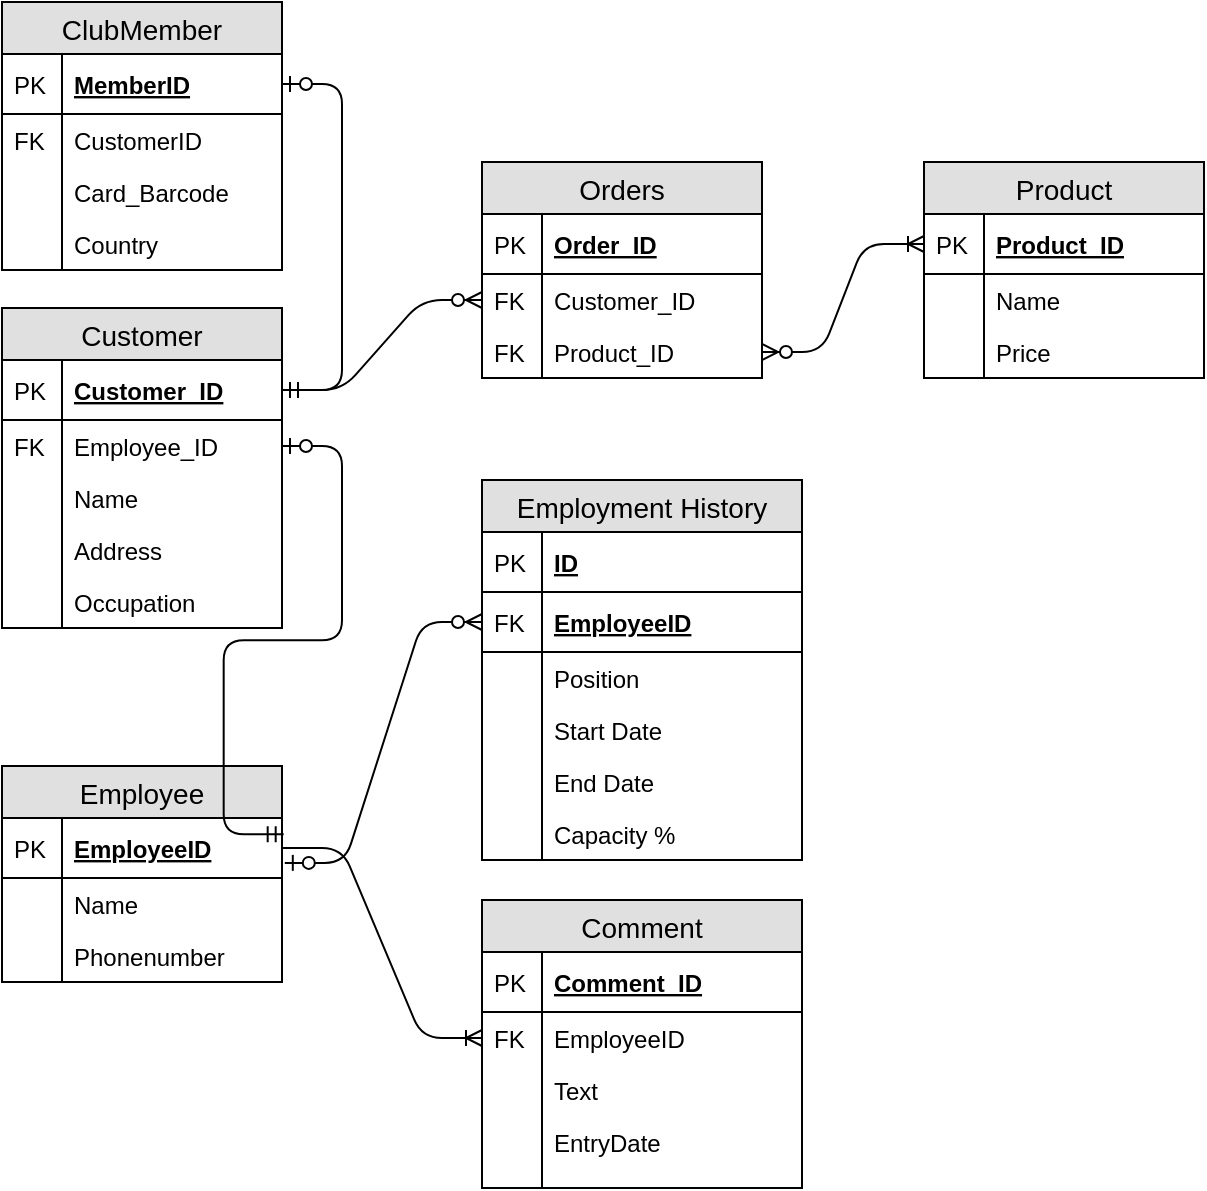 <mxfile version="10.6.6" type="github"><diagram id="Jb8Aa0eDU6_dz6jblZv0" name="Page-1"><mxGraphModel dx="1010" dy="577" grid="1" gridSize="10" guides="1" tooltips="1" connect="1" arrows="1" fold="1" page="1" pageScale="1" pageWidth="827" pageHeight="1169" math="0" shadow="0"><root><mxCell id="0"/><mxCell id="1" parent="0"/><mxCell id="aHAAxWWIBN9m9v9XSV6--5" value="" style="edgeStyle=entityRelationEdgeStyle;fontSize=12;html=1;endArrow=ERoneToMany;startArrow=ERzeroToMany;" parent="1" source="y24Xcp6i1b98Lop004pg-53" target="y24Xcp6i1b98Lop004pg-74" edge="1"><mxGeometry width="100" height="100" relative="1" as="geometry"><mxPoint x="400" y="150" as="sourcePoint"/><mxPoint x="490" y="125" as="targetPoint"/></mxGeometry></mxCell><mxCell id="aHAAxWWIBN9m9v9XSV6--6" value="" style="edgeStyle=entityRelationEdgeStyle;fontSize=12;html=1;endArrow=ERzeroToMany;startArrow=ERmandOne;" parent="1" source="y24Xcp6i1b98Lop004pg-38" target="y24Xcp6i1b98Lop004pg-51" edge="1"><mxGeometry width="100" height="100" relative="1" as="geometry"><mxPoint x="200" y="189" as="sourcePoint"/><mxPoint x="220" y="130" as="targetPoint"/></mxGeometry></mxCell><mxCell id="y24Xcp6i1b98Lop004pg-6" value="Employment History" style="swimlane;fontStyle=0;childLayout=stackLayout;horizontal=1;startSize=26;fillColor=#e0e0e0;horizontalStack=0;resizeParent=1;resizeParentMax=0;resizeLast=0;collapsible=1;marginBottom=0;swimlaneFillColor=#ffffff;align=center;fontSize=14;" parent="1" vertex="1"><mxGeometry x="280" y="280" width="160" height="190" as="geometry"><mxRectangle x="350" y="361" width="160" height="26" as="alternateBounds"/></mxGeometry></mxCell><mxCell id="y24Xcp6i1b98Lop004pg-31" value="ID" style="shape=partialRectangle;top=0;left=0;right=0;bottom=1;align=left;verticalAlign=middle;fillColor=none;spacingLeft=34;spacingRight=4;overflow=hidden;rotatable=0;points=[[0,0.5],[1,0.5]];portConstraint=eastwest;dropTarget=0;fontStyle=5;fontSize=12;" parent="y24Xcp6i1b98Lop004pg-6" vertex="1"><mxGeometry y="26" width="160" height="30" as="geometry"/></mxCell><mxCell id="y24Xcp6i1b98Lop004pg-32" value="PK" style="shape=partialRectangle;top=0;left=0;bottom=0;fillColor=none;align=left;verticalAlign=middle;spacingLeft=4;spacingRight=4;overflow=hidden;rotatable=0;points=[];portConstraint=eastwest;part=1;fontSize=12;" parent="y24Xcp6i1b98Lop004pg-31" vertex="1" connectable="0"><mxGeometry width="30" height="30" as="geometry"/></mxCell><mxCell id="y24Xcp6i1b98Lop004pg-7" value="EmployeeID" style="shape=partialRectangle;top=0;left=0;right=0;bottom=1;align=left;verticalAlign=middle;fillColor=none;spacingLeft=34;spacingRight=4;overflow=hidden;rotatable=0;points=[[0,0.5],[1,0.5]];portConstraint=eastwest;dropTarget=0;fontStyle=5;fontSize=12;" parent="y24Xcp6i1b98Lop004pg-6" vertex="1"><mxGeometry y="56" width="160" height="30" as="geometry"/></mxCell><mxCell id="y24Xcp6i1b98Lop004pg-8" value="FK" style="shape=partialRectangle;top=0;left=0;bottom=0;fillColor=none;align=left;verticalAlign=middle;spacingLeft=4;spacingRight=4;overflow=hidden;rotatable=0;points=[];portConstraint=eastwest;part=1;fontSize=12;" parent="y24Xcp6i1b98Lop004pg-7" vertex="1" connectable="0"><mxGeometry width="30" height="30" as="geometry"/></mxCell><mxCell id="y24Xcp6i1b98Lop004pg-9" value="Position" style="shape=partialRectangle;top=0;left=0;right=0;bottom=0;align=left;verticalAlign=top;fillColor=none;spacingLeft=34;spacingRight=4;overflow=hidden;rotatable=0;points=[[0,0.5],[1,0.5]];portConstraint=eastwest;dropTarget=0;fontSize=12;" parent="y24Xcp6i1b98Lop004pg-6" vertex="1"><mxGeometry y="86" width="160" height="26" as="geometry"/></mxCell><mxCell id="y24Xcp6i1b98Lop004pg-10" value="" style="shape=partialRectangle;top=0;left=0;bottom=0;fillColor=none;align=left;verticalAlign=top;spacingLeft=4;spacingRight=4;overflow=hidden;rotatable=0;points=[];portConstraint=eastwest;part=1;fontSize=12;" parent="y24Xcp6i1b98Lop004pg-9" vertex="1" connectable="0"><mxGeometry width="30" height="26" as="geometry"/></mxCell><mxCell id="y24Xcp6i1b98Lop004pg-11" value="Start Date&#xA;" style="shape=partialRectangle;top=0;left=0;right=0;bottom=0;align=left;verticalAlign=top;fillColor=none;spacingLeft=34;spacingRight=4;overflow=hidden;rotatable=0;points=[[0,0.5],[1,0.5]];portConstraint=eastwest;dropTarget=0;fontSize=12;" parent="y24Xcp6i1b98Lop004pg-6" vertex="1"><mxGeometry y="112" width="160" height="26" as="geometry"/></mxCell><mxCell id="y24Xcp6i1b98Lop004pg-12" value="" style="shape=partialRectangle;top=0;left=0;bottom=0;fillColor=none;align=left;verticalAlign=top;spacingLeft=4;spacingRight=4;overflow=hidden;rotatable=0;points=[];portConstraint=eastwest;part=1;fontSize=12;" parent="y24Xcp6i1b98Lop004pg-11" vertex="1" connectable="0"><mxGeometry width="30" height="26" as="geometry"/></mxCell><mxCell id="y24Xcp6i1b98Lop004pg-13" value="End Date" style="shape=partialRectangle;top=0;left=0;right=0;bottom=0;align=left;verticalAlign=top;fillColor=none;spacingLeft=34;spacingRight=4;overflow=hidden;rotatable=0;points=[[0,0.5],[1,0.5]];portConstraint=eastwest;dropTarget=0;fontSize=12;" parent="y24Xcp6i1b98Lop004pg-6" vertex="1"><mxGeometry y="138" width="160" height="26" as="geometry"/></mxCell><mxCell id="y24Xcp6i1b98Lop004pg-14" value="" style="shape=partialRectangle;top=0;left=0;bottom=0;fillColor=none;align=left;verticalAlign=top;spacingLeft=4;spacingRight=4;overflow=hidden;rotatable=0;points=[];portConstraint=eastwest;part=1;fontSize=12;" parent="y24Xcp6i1b98Lop004pg-13" vertex="1" connectable="0"><mxGeometry width="30" height="26" as="geometry"/></mxCell><mxCell id="y24Xcp6i1b98Lop004pg-17" value="Capacity %" style="shape=partialRectangle;top=0;left=0;right=0;bottom=0;align=left;verticalAlign=top;fillColor=none;spacingLeft=34;spacingRight=4;overflow=hidden;rotatable=0;points=[[0,0.5],[1,0.5]];portConstraint=eastwest;dropTarget=0;fontSize=12;" parent="y24Xcp6i1b98Lop004pg-6" vertex="1"><mxGeometry y="164" width="160" height="26" as="geometry"/></mxCell><mxCell id="y24Xcp6i1b98Lop004pg-18" value="" style="shape=partialRectangle;top=0;left=0;bottom=0;fillColor=none;align=left;verticalAlign=top;spacingLeft=4;spacingRight=4;overflow=hidden;rotatable=0;points=[];portConstraint=eastwest;part=1;fontSize=12;" parent="y24Xcp6i1b98Lop004pg-17" vertex="1" connectable="0"><mxGeometry width="30" height="26" as="geometry"/></mxCell><mxCell id="y24Xcp6i1b98Lop004pg-19" value="" style="edgeStyle=entityRelationEdgeStyle;fontSize=12;html=1;endArrow=ERzeroToMany;startArrow=ERzeroToOne;exitX=1.01;exitY=0.748;exitDx=0;exitDy=0;exitPerimeter=0;" parent="1" source="y24Xcp6i1b98Lop004pg-35" target="y24Xcp6i1b98Lop004pg-7" edge="1"><mxGeometry width="100" height="100" relative="1" as="geometry"><mxPoint x="210" y="390" as="sourcePoint"/><mxPoint x="268" y="320" as="targetPoint"/></mxGeometry></mxCell><mxCell id="y24Xcp6i1b98Lop004pg-20" value="Employee" style="swimlane;fontStyle=0;childLayout=stackLayout;horizontal=1;startSize=26;fillColor=#e0e0e0;horizontalStack=0;resizeParent=1;resizeParentMax=0;resizeLast=0;collapsible=1;marginBottom=0;swimlaneFillColor=#ffffff;align=center;fontSize=14;" parent="1" vertex="1"><mxGeometry x="40" y="423" width="140" height="108" as="geometry"/></mxCell><mxCell id="y24Xcp6i1b98Lop004pg-35" value="EmployeeID" style="shape=partialRectangle;top=0;left=0;right=0;bottom=1;align=left;verticalAlign=middle;fillColor=none;spacingLeft=34;spacingRight=4;overflow=hidden;rotatable=0;points=[[0,0.5],[1,0.5]];portConstraint=eastwest;dropTarget=0;fontStyle=5;fontSize=12;" parent="y24Xcp6i1b98Lop004pg-20" vertex="1"><mxGeometry y="26" width="140" height="30" as="geometry"/></mxCell><mxCell id="y24Xcp6i1b98Lop004pg-36" value="PK" style="shape=partialRectangle;top=0;left=0;bottom=0;fillColor=none;align=left;verticalAlign=middle;spacingLeft=4;spacingRight=4;overflow=hidden;rotatable=0;points=[];portConstraint=eastwest;part=1;fontSize=12;" parent="y24Xcp6i1b98Lop004pg-35" vertex="1" connectable="0"><mxGeometry width="30" height="30" as="geometry"/></mxCell><mxCell id="y24Xcp6i1b98Lop004pg-23" value="Name" style="shape=partialRectangle;top=0;left=0;right=0;bottom=0;align=left;verticalAlign=top;fillColor=none;spacingLeft=34;spacingRight=4;overflow=hidden;rotatable=0;points=[[0,0.5],[1,0.5]];portConstraint=eastwest;dropTarget=0;fontSize=12;" parent="y24Xcp6i1b98Lop004pg-20" vertex="1"><mxGeometry y="56" width="140" height="26" as="geometry"/></mxCell><mxCell id="y24Xcp6i1b98Lop004pg-24" value="" style="shape=partialRectangle;top=0;left=0;bottom=0;fillColor=none;align=left;verticalAlign=top;spacingLeft=4;spacingRight=4;overflow=hidden;rotatable=0;points=[];portConstraint=eastwest;part=1;fontSize=12;" parent="y24Xcp6i1b98Lop004pg-23" vertex="1" connectable="0"><mxGeometry width="30" height="26" as="geometry"/></mxCell><mxCell id="y24Xcp6i1b98Lop004pg-98" value="Phonenumber" style="shape=partialRectangle;top=0;left=0;right=0;bottom=0;align=left;verticalAlign=top;fillColor=none;spacingLeft=34;spacingRight=4;overflow=hidden;rotatable=0;points=[[0,0.5],[1,0.5]];portConstraint=eastwest;dropTarget=0;fontSize=12;" parent="y24Xcp6i1b98Lop004pg-20" vertex="1"><mxGeometry y="82" width="140" height="26" as="geometry"/></mxCell><mxCell id="y24Xcp6i1b98Lop004pg-99" value="" style="shape=partialRectangle;top=0;left=0;bottom=0;fillColor=none;align=left;verticalAlign=top;spacingLeft=4;spacingRight=4;overflow=hidden;rotatable=0;points=[];portConstraint=eastwest;part=1;fontSize=12;" parent="y24Xcp6i1b98Lop004pg-98" vertex="1" connectable="0"><mxGeometry width="30" height="26" as="geometry"/></mxCell><mxCell id="y24Xcp6i1b98Lop004pg-37" value="Customer" style="swimlane;fontStyle=0;childLayout=stackLayout;horizontal=1;startSize=26;fillColor=#e0e0e0;horizontalStack=0;resizeParent=1;resizeParentMax=0;resizeLast=0;collapsible=1;marginBottom=0;swimlaneFillColor=#ffffff;align=center;fontSize=14;" parent="1" vertex="1"><mxGeometry x="40" y="194" width="140" height="160" as="geometry"/></mxCell><mxCell id="y24Xcp6i1b98Lop004pg-38" value="Customer_ID" style="shape=partialRectangle;top=0;left=0;right=0;bottom=1;align=left;verticalAlign=middle;fillColor=none;spacingLeft=34;spacingRight=4;overflow=hidden;rotatable=0;points=[[0,0.5],[1,0.5]];portConstraint=eastwest;dropTarget=0;fontStyle=5;fontSize=12;" parent="y24Xcp6i1b98Lop004pg-37" vertex="1"><mxGeometry y="26" width="140" height="30" as="geometry"/></mxCell><mxCell id="y24Xcp6i1b98Lop004pg-39" value="PK" style="shape=partialRectangle;top=0;left=0;bottom=0;fillColor=none;align=left;verticalAlign=middle;spacingLeft=4;spacingRight=4;overflow=hidden;rotatable=0;points=[];portConstraint=eastwest;part=1;fontSize=12;" parent="y24Xcp6i1b98Lop004pg-38" vertex="1" connectable="0"><mxGeometry width="30" height="30" as="geometry"/></mxCell><mxCell id="y24Xcp6i1b98Lop004pg-40" value="Employee_ID" style="shape=partialRectangle;top=0;left=0;right=0;bottom=0;align=left;verticalAlign=top;fillColor=none;spacingLeft=34;spacingRight=4;overflow=hidden;rotatable=0;points=[[0,0.5],[1,0.5]];portConstraint=eastwest;dropTarget=0;fontSize=12;" parent="y24Xcp6i1b98Lop004pg-37" vertex="1"><mxGeometry y="56" width="140" height="26" as="geometry"/></mxCell><mxCell id="y24Xcp6i1b98Lop004pg-41" value="FK" style="shape=partialRectangle;top=0;left=0;bottom=0;fillColor=none;align=left;verticalAlign=top;spacingLeft=4;spacingRight=4;overflow=hidden;rotatable=0;points=[];portConstraint=eastwest;part=1;fontSize=12;" parent="y24Xcp6i1b98Lop004pg-40" vertex="1" connectable="0"><mxGeometry width="30" height="26" as="geometry"/></mxCell><mxCell id="y24Xcp6i1b98Lop004pg-42" value="Name" style="shape=partialRectangle;top=0;left=0;right=0;bottom=0;align=left;verticalAlign=top;fillColor=none;spacingLeft=34;spacingRight=4;overflow=hidden;rotatable=0;points=[[0,0.5],[1,0.5]];portConstraint=eastwest;dropTarget=0;fontSize=12;" parent="y24Xcp6i1b98Lop004pg-37" vertex="1"><mxGeometry y="82" width="140" height="26" as="geometry"/></mxCell><mxCell id="y24Xcp6i1b98Lop004pg-43" value="" style="shape=partialRectangle;top=0;left=0;bottom=0;fillColor=none;align=left;verticalAlign=top;spacingLeft=4;spacingRight=4;overflow=hidden;rotatable=0;points=[];portConstraint=eastwest;part=1;fontSize=12;" parent="y24Xcp6i1b98Lop004pg-42" vertex="1" connectable="0"><mxGeometry width="30" height="26" as="geometry"/></mxCell><mxCell id="y24Xcp6i1b98Lop004pg-44" value="Address" style="shape=partialRectangle;top=0;left=0;right=0;bottom=0;align=left;verticalAlign=top;fillColor=none;spacingLeft=34;spacingRight=4;overflow=hidden;rotatable=0;points=[[0,0.5],[1,0.5]];portConstraint=eastwest;dropTarget=0;fontSize=12;" parent="y24Xcp6i1b98Lop004pg-37" vertex="1"><mxGeometry y="108" width="140" height="26" as="geometry"/></mxCell><mxCell id="y24Xcp6i1b98Lop004pg-45" value="" style="shape=partialRectangle;top=0;left=0;bottom=0;fillColor=none;align=left;verticalAlign=top;spacingLeft=4;spacingRight=4;overflow=hidden;rotatable=0;points=[];portConstraint=eastwest;part=1;fontSize=12;" parent="y24Xcp6i1b98Lop004pg-44" vertex="1" connectable="0"><mxGeometry width="30" height="26" as="geometry"/></mxCell><mxCell id="yx7QGFoEsKwcwLqhtzKZ-24" value="Occupation" style="shape=partialRectangle;top=0;left=0;right=0;bottom=1;align=left;verticalAlign=top;fillColor=none;spacingLeft=34;spacingRight=4;overflow=hidden;rotatable=0;points=[[0,0.5],[1,0.5]];portConstraint=eastwest;dropTarget=0;fontSize=12;" vertex="1" parent="y24Xcp6i1b98Lop004pg-37"><mxGeometry y="134" width="140" height="26" as="geometry"/></mxCell><mxCell id="yx7QGFoEsKwcwLqhtzKZ-25" value="" style="shape=partialRectangle;top=0;left=0;bottom=0;fillColor=none;align=left;verticalAlign=top;spacingLeft=4;spacingRight=4;overflow=hidden;rotatable=0;points=[];portConstraint=eastwest;part=1;fontSize=12;" vertex="1" connectable="0" parent="yx7QGFoEsKwcwLqhtzKZ-24"><mxGeometry width="30" height="26" as="geometry"/></mxCell><mxCell id="y24Xcp6i1b98Lop004pg-48" value="Orders" style="swimlane;fontStyle=0;childLayout=stackLayout;horizontal=1;startSize=26;fillColor=#e0e0e0;horizontalStack=0;resizeParent=1;resizeParentMax=0;resizeLast=0;collapsible=1;marginBottom=0;swimlaneFillColor=#ffffff;align=center;fontSize=14;" parent="1" vertex="1"><mxGeometry x="280" y="121" width="140" height="108" as="geometry"/></mxCell><mxCell id="y24Xcp6i1b98Lop004pg-49" value="Order_ID" style="shape=partialRectangle;top=0;left=0;right=0;bottom=1;align=left;verticalAlign=middle;fillColor=none;spacingLeft=34;spacingRight=4;overflow=hidden;rotatable=0;points=[[0,0.5],[1,0.5]];portConstraint=eastwest;dropTarget=0;fontStyle=5;fontSize=12;" parent="y24Xcp6i1b98Lop004pg-48" vertex="1"><mxGeometry y="26" width="140" height="30" as="geometry"/></mxCell><mxCell id="y24Xcp6i1b98Lop004pg-50" value="PK" style="shape=partialRectangle;top=0;left=0;bottom=0;fillColor=none;align=left;verticalAlign=middle;spacingLeft=4;spacingRight=4;overflow=hidden;rotatable=0;points=[];portConstraint=eastwest;part=1;fontSize=12;" parent="y24Xcp6i1b98Lop004pg-49" vertex="1" connectable="0"><mxGeometry width="30" height="30" as="geometry"/></mxCell><mxCell id="y24Xcp6i1b98Lop004pg-51" value="Customer_ID" style="shape=partialRectangle;top=0;left=0;right=0;bottom=0;align=left;verticalAlign=top;fillColor=none;spacingLeft=34;spacingRight=4;overflow=hidden;rotatable=0;points=[[0,0.5],[1,0.5]];portConstraint=eastwest;dropTarget=0;fontSize=12;" parent="y24Xcp6i1b98Lop004pg-48" vertex="1"><mxGeometry y="56" width="140" height="26" as="geometry"/></mxCell><mxCell id="y24Xcp6i1b98Lop004pg-52" value="FK" style="shape=partialRectangle;top=0;left=0;bottom=0;fillColor=none;align=left;verticalAlign=top;spacingLeft=4;spacingRight=4;overflow=hidden;rotatable=0;points=[];portConstraint=eastwest;part=1;fontSize=12;" parent="y24Xcp6i1b98Lop004pg-51" vertex="1" connectable="0"><mxGeometry width="30" height="26" as="geometry"/></mxCell><mxCell id="y24Xcp6i1b98Lop004pg-53" value="Product_ID" style="shape=partialRectangle;top=0;left=0;right=0;bottom=0;align=left;verticalAlign=top;fillColor=none;spacingLeft=34;spacingRight=4;overflow=hidden;rotatable=0;points=[[0,0.5],[1,0.5]];portConstraint=eastwest;dropTarget=0;fontSize=12;" parent="y24Xcp6i1b98Lop004pg-48" vertex="1"><mxGeometry y="82" width="140" height="26" as="geometry"/></mxCell><mxCell id="y24Xcp6i1b98Lop004pg-54" value="FK" style="shape=partialRectangle;top=0;left=0;bottom=0;fillColor=none;align=left;verticalAlign=top;spacingLeft=4;spacingRight=4;overflow=hidden;rotatable=0;points=[];portConstraint=eastwest;part=1;fontSize=12;" parent="y24Xcp6i1b98Lop004pg-53" vertex="1" connectable="0"><mxGeometry width="30" height="26" as="geometry"/></mxCell><mxCell id="y24Xcp6i1b98Lop004pg-73" value="Product" style="swimlane;fontStyle=0;childLayout=stackLayout;horizontal=1;startSize=26;fillColor=#e0e0e0;horizontalStack=0;resizeParent=1;resizeParentMax=0;resizeLast=0;collapsible=1;marginBottom=0;swimlaneFillColor=#ffffff;align=center;fontSize=14;" parent="1" vertex="1"><mxGeometry x="501" y="121" width="140" height="108" as="geometry"/></mxCell><mxCell id="y24Xcp6i1b98Lop004pg-74" value="Product_ID" style="shape=partialRectangle;top=0;left=0;right=0;bottom=1;align=left;verticalAlign=middle;fillColor=none;spacingLeft=34;spacingRight=4;overflow=hidden;rotatable=0;points=[[0,0.5],[1,0.5]];portConstraint=eastwest;dropTarget=0;fontStyle=5;fontSize=12;" parent="y24Xcp6i1b98Lop004pg-73" vertex="1"><mxGeometry y="26" width="140" height="30" as="geometry"/></mxCell><mxCell id="y24Xcp6i1b98Lop004pg-75" value="PK" style="shape=partialRectangle;top=0;left=0;bottom=0;fillColor=none;align=left;verticalAlign=middle;spacingLeft=4;spacingRight=4;overflow=hidden;rotatable=0;points=[];portConstraint=eastwest;part=1;fontSize=12;" parent="y24Xcp6i1b98Lop004pg-74" vertex="1" connectable="0"><mxGeometry width="30" height="30" as="geometry"/></mxCell><mxCell id="y24Xcp6i1b98Lop004pg-76" value="Name" style="shape=partialRectangle;top=0;left=0;right=0;bottom=0;align=left;verticalAlign=top;fillColor=none;spacingLeft=34;spacingRight=4;overflow=hidden;rotatable=0;points=[[0,0.5],[1,0.5]];portConstraint=eastwest;dropTarget=0;fontSize=12;" parent="y24Xcp6i1b98Lop004pg-73" vertex="1"><mxGeometry y="56" width="140" height="26" as="geometry"/></mxCell><mxCell id="y24Xcp6i1b98Lop004pg-77" value="" style="shape=partialRectangle;top=0;left=0;bottom=0;fillColor=none;align=left;verticalAlign=top;spacingLeft=4;spacingRight=4;overflow=hidden;rotatable=0;points=[];portConstraint=eastwest;part=1;fontSize=12;" parent="y24Xcp6i1b98Lop004pg-76" vertex="1" connectable="0"><mxGeometry width="30" height="26" as="geometry"/></mxCell><mxCell id="y24Xcp6i1b98Lop004pg-78" value="Price" style="shape=partialRectangle;top=0;left=0;right=0;bottom=0;align=left;verticalAlign=top;fillColor=none;spacingLeft=34;spacingRight=4;overflow=hidden;rotatable=0;points=[[0,0.5],[1,0.5]];portConstraint=eastwest;dropTarget=0;fontSize=12;" parent="y24Xcp6i1b98Lop004pg-73" vertex="1"><mxGeometry y="82" width="140" height="26" as="geometry"/></mxCell><mxCell id="y24Xcp6i1b98Lop004pg-79" value="" style="shape=partialRectangle;top=0;left=0;bottom=0;fillColor=none;align=left;verticalAlign=top;spacingLeft=4;spacingRight=4;overflow=hidden;rotatable=0;points=[];portConstraint=eastwest;part=1;fontSize=12;" parent="y24Xcp6i1b98Lop004pg-78" vertex="1" connectable="0"><mxGeometry width="30" height="26" as="geometry"/></mxCell><mxCell id="y24Xcp6i1b98Lop004pg-84" value="ClubMember" style="swimlane;fontStyle=0;childLayout=stackLayout;horizontal=1;startSize=26;fillColor=#e0e0e0;horizontalStack=0;resizeParent=1;resizeParentMax=0;resizeLast=0;collapsible=1;marginBottom=0;swimlaneFillColor=#ffffff;align=center;fontSize=14;" parent="1" vertex="1"><mxGeometry x="40" y="41" width="140" height="134" as="geometry"/></mxCell><mxCell id="y24Xcp6i1b98Lop004pg-85" value="MemberID" style="shape=partialRectangle;top=0;left=0;right=0;bottom=1;align=left;verticalAlign=middle;fillColor=none;spacingLeft=34;spacingRight=4;overflow=hidden;rotatable=0;points=[[0,0.5],[1,0.5]];portConstraint=eastwest;dropTarget=0;fontStyle=5;fontSize=12;" parent="y24Xcp6i1b98Lop004pg-84" vertex="1"><mxGeometry y="26" width="140" height="30" as="geometry"/></mxCell><mxCell id="y24Xcp6i1b98Lop004pg-86" value="PK" style="shape=partialRectangle;top=0;left=0;bottom=0;fillColor=none;align=left;verticalAlign=middle;spacingLeft=4;spacingRight=4;overflow=hidden;rotatable=0;points=[];portConstraint=eastwest;part=1;fontSize=12;" parent="y24Xcp6i1b98Lop004pg-85" vertex="1" connectable="0"><mxGeometry width="30" height="30" as="geometry"/></mxCell><mxCell id="y24Xcp6i1b98Lop004pg-87" value="CustomerID" style="shape=partialRectangle;top=0;left=0;right=0;bottom=0;align=left;verticalAlign=top;fillColor=none;spacingLeft=34;spacingRight=4;overflow=hidden;rotatable=0;points=[[0,0.5],[1,0.5]];portConstraint=eastwest;dropTarget=0;fontSize=12;" parent="y24Xcp6i1b98Lop004pg-84" vertex="1"><mxGeometry y="56" width="140" height="26" as="geometry"/></mxCell><mxCell id="y24Xcp6i1b98Lop004pg-88" value="FK" style="shape=partialRectangle;top=0;left=0;bottom=0;fillColor=none;align=left;verticalAlign=top;spacingLeft=4;spacingRight=4;overflow=hidden;rotatable=0;points=[];portConstraint=eastwest;part=1;fontSize=12;" parent="y24Xcp6i1b98Lop004pg-87" vertex="1" connectable="0"><mxGeometry width="30" height="26" as="geometry"/></mxCell><mxCell id="y24Xcp6i1b98Lop004pg-89" value="Card_Barcode" style="shape=partialRectangle;top=0;left=0;right=0;bottom=0;align=left;verticalAlign=top;fillColor=none;spacingLeft=34;spacingRight=4;overflow=hidden;rotatable=0;points=[[0,0.5],[1,0.5]];portConstraint=eastwest;dropTarget=0;fontSize=12;" parent="y24Xcp6i1b98Lop004pg-84" vertex="1"><mxGeometry y="82" width="140" height="26" as="geometry"/></mxCell><mxCell id="y24Xcp6i1b98Lop004pg-90" value="" style="shape=partialRectangle;top=0;left=0;bottom=0;fillColor=none;align=left;verticalAlign=top;spacingLeft=4;spacingRight=4;overflow=hidden;rotatable=0;points=[];portConstraint=eastwest;part=1;fontSize=12;" parent="y24Xcp6i1b98Lop004pg-89" vertex="1" connectable="0"><mxGeometry width="30" height="26" as="geometry"/></mxCell><mxCell id="y24Xcp6i1b98Lop004pg-91" value="Country" style="shape=partialRectangle;top=0;left=0;right=0;bottom=0;align=left;verticalAlign=top;fillColor=none;spacingLeft=34;spacingRight=4;overflow=hidden;rotatable=0;points=[[0,0.5],[1,0.5]];portConstraint=eastwest;dropTarget=0;fontSize=12;" parent="y24Xcp6i1b98Lop004pg-84" vertex="1"><mxGeometry y="108" width="140" height="26" as="geometry"/></mxCell><mxCell id="y24Xcp6i1b98Lop004pg-92" value="" style="shape=partialRectangle;top=0;left=0;bottom=0;fillColor=none;align=left;verticalAlign=top;spacingLeft=4;spacingRight=4;overflow=hidden;rotatable=0;points=[];portConstraint=eastwest;part=1;fontSize=12;" parent="y24Xcp6i1b98Lop004pg-91" vertex="1" connectable="0"><mxGeometry width="30" height="26" as="geometry"/></mxCell><mxCell id="y24Xcp6i1b98Lop004pg-95" value="" style="edgeStyle=entityRelationEdgeStyle;fontSize=12;html=1;endArrow=ERzeroToOne;startArrow=ERmandOne;exitX=1.006;exitY=0.271;exitDx=0;exitDy=0;exitPerimeter=0;" parent="1" source="y24Xcp6i1b98Lop004pg-35" target="y24Xcp6i1b98Lop004pg-40" edge="1"><mxGeometry width="100" height="100" relative="1" as="geometry"><mxPoint x="210" y="360" as="sourcePoint"/><mxPoint x="120" y="420" as="targetPoint"/></mxGeometry></mxCell><mxCell id="y24Xcp6i1b98Lop004pg-100" value="" style="edgeStyle=entityRelationEdgeStyle;fontSize=12;html=1;endArrow=ERzeroToOne;startArrow=ERmandOne;" parent="1" source="y24Xcp6i1b98Lop004pg-38" target="y24Xcp6i1b98Lop004pg-85" edge="1"><mxGeometry width="100" height="100" relative="1" as="geometry"><mxPoint x="230" y="140" as="sourcePoint"/><mxPoint x="330" y="40" as="targetPoint"/></mxGeometry></mxCell><mxCell id="yx7QGFoEsKwcwLqhtzKZ-2" value="Comment" style="swimlane;fontStyle=0;childLayout=stackLayout;horizontal=1;startSize=26;fillColor=#e0e0e0;horizontalStack=0;resizeParent=1;resizeParentMax=0;resizeLast=0;collapsible=1;marginBottom=0;swimlaneFillColor=#ffffff;align=center;fontSize=14;" vertex="1" parent="1"><mxGeometry x="280" y="490" width="160" height="144" as="geometry"/></mxCell><mxCell id="yx7QGFoEsKwcwLqhtzKZ-3" value="Comment_ID" style="shape=partialRectangle;top=0;left=0;right=0;bottom=1;align=left;verticalAlign=middle;fillColor=none;spacingLeft=34;spacingRight=4;overflow=hidden;rotatable=0;points=[[0,0.5],[1,0.5]];portConstraint=eastwest;dropTarget=0;fontStyle=5;fontSize=12;" vertex="1" parent="yx7QGFoEsKwcwLqhtzKZ-2"><mxGeometry y="26" width="160" height="30" as="geometry"/></mxCell><mxCell id="yx7QGFoEsKwcwLqhtzKZ-4" value="PK" style="shape=partialRectangle;top=0;left=0;bottom=0;fillColor=none;align=left;verticalAlign=middle;spacingLeft=4;spacingRight=4;overflow=hidden;rotatable=0;points=[];portConstraint=eastwest;part=1;fontSize=12;" vertex="1" connectable="0" parent="yx7QGFoEsKwcwLqhtzKZ-3"><mxGeometry width="30" height="30" as="geometry"/></mxCell><mxCell id="yx7QGFoEsKwcwLqhtzKZ-5" value="EmployeeID&#xA;" style="shape=partialRectangle;top=0;left=0;right=0;bottom=0;align=left;verticalAlign=top;fillColor=none;spacingLeft=34;spacingRight=4;overflow=hidden;rotatable=0;points=[[0,0.5],[1,0.5]];portConstraint=eastwest;dropTarget=0;fontSize=12;" vertex="1" parent="yx7QGFoEsKwcwLqhtzKZ-2"><mxGeometry y="56" width="160" height="26" as="geometry"/></mxCell><mxCell id="yx7QGFoEsKwcwLqhtzKZ-6" value="FK" style="shape=partialRectangle;top=0;left=0;bottom=0;fillColor=none;align=left;verticalAlign=top;spacingLeft=4;spacingRight=4;overflow=hidden;rotatable=0;points=[];portConstraint=eastwest;part=1;fontSize=12;" vertex="1" connectable="0" parent="yx7QGFoEsKwcwLqhtzKZ-5"><mxGeometry width="30" height="26" as="geometry"/></mxCell><mxCell id="yx7QGFoEsKwcwLqhtzKZ-7" value="Text" style="shape=partialRectangle;top=0;left=0;right=0;bottom=0;align=left;verticalAlign=top;fillColor=none;spacingLeft=34;spacingRight=4;overflow=hidden;rotatable=0;points=[[0,0.5],[1,0.5]];portConstraint=eastwest;dropTarget=0;fontSize=12;" vertex="1" parent="yx7QGFoEsKwcwLqhtzKZ-2"><mxGeometry y="82" width="160" height="26" as="geometry"/></mxCell><mxCell id="yx7QGFoEsKwcwLqhtzKZ-8" value="" style="shape=partialRectangle;top=0;left=0;bottom=0;fillColor=none;align=left;verticalAlign=top;spacingLeft=4;spacingRight=4;overflow=hidden;rotatable=0;points=[];portConstraint=eastwest;part=1;fontSize=12;" vertex="1" connectable="0" parent="yx7QGFoEsKwcwLqhtzKZ-7"><mxGeometry width="30" height="26" as="geometry"/></mxCell><mxCell id="yx7QGFoEsKwcwLqhtzKZ-9" value="EntryDate" style="shape=partialRectangle;top=0;left=0;right=0;bottom=0;align=left;verticalAlign=top;fillColor=none;spacingLeft=34;spacingRight=4;overflow=hidden;rotatable=0;points=[[0,0.5],[1,0.5]];portConstraint=eastwest;dropTarget=0;fontSize=12;" vertex="1" parent="yx7QGFoEsKwcwLqhtzKZ-2"><mxGeometry y="108" width="160" height="26" as="geometry"/></mxCell><mxCell id="yx7QGFoEsKwcwLqhtzKZ-10" value="" style="shape=partialRectangle;top=0;left=0;bottom=0;fillColor=none;align=left;verticalAlign=top;spacingLeft=4;spacingRight=4;overflow=hidden;rotatable=0;points=[];portConstraint=eastwest;part=1;fontSize=12;" vertex="1" connectable="0" parent="yx7QGFoEsKwcwLqhtzKZ-9"><mxGeometry width="30" height="26" as="geometry"/></mxCell><mxCell id="yx7QGFoEsKwcwLqhtzKZ-11" value="" style="shape=partialRectangle;top=0;left=0;right=0;bottom=0;align=left;verticalAlign=top;fillColor=none;spacingLeft=34;spacingRight=4;overflow=hidden;rotatable=0;points=[[0,0.5],[1,0.5]];portConstraint=eastwest;dropTarget=0;fontSize=12;" vertex="1" parent="yx7QGFoEsKwcwLqhtzKZ-2"><mxGeometry y="134" width="160" height="10" as="geometry"/></mxCell><mxCell id="yx7QGFoEsKwcwLqhtzKZ-12" value="" style="shape=partialRectangle;top=0;left=0;bottom=0;fillColor=none;align=left;verticalAlign=top;spacingLeft=4;spacingRight=4;overflow=hidden;rotatable=0;points=[];portConstraint=eastwest;part=1;fontSize=12;" vertex="1" connectable="0" parent="yx7QGFoEsKwcwLqhtzKZ-11"><mxGeometry width="30" height="10" as="geometry"/></mxCell><mxCell id="yx7QGFoEsKwcwLqhtzKZ-21" value="" style="edgeStyle=entityRelationEdgeStyle;fontSize=12;html=1;endArrow=ERoneToMany;exitX=1;exitY=0.5;exitDx=0;exitDy=0;entryX=0;entryY=0.5;entryDx=0;entryDy=0;" edge="1" parent="1" source="y24Xcp6i1b98Lop004pg-35" target="yx7QGFoEsKwcwLqhtzKZ-5"><mxGeometry width="100" height="100" relative="1" as="geometry"><mxPoint x="40" y="760" as="sourcePoint"/><mxPoint x="140" y="660" as="targetPoint"/></mxGeometry></mxCell></root></mxGraphModel></diagram></mxfile>